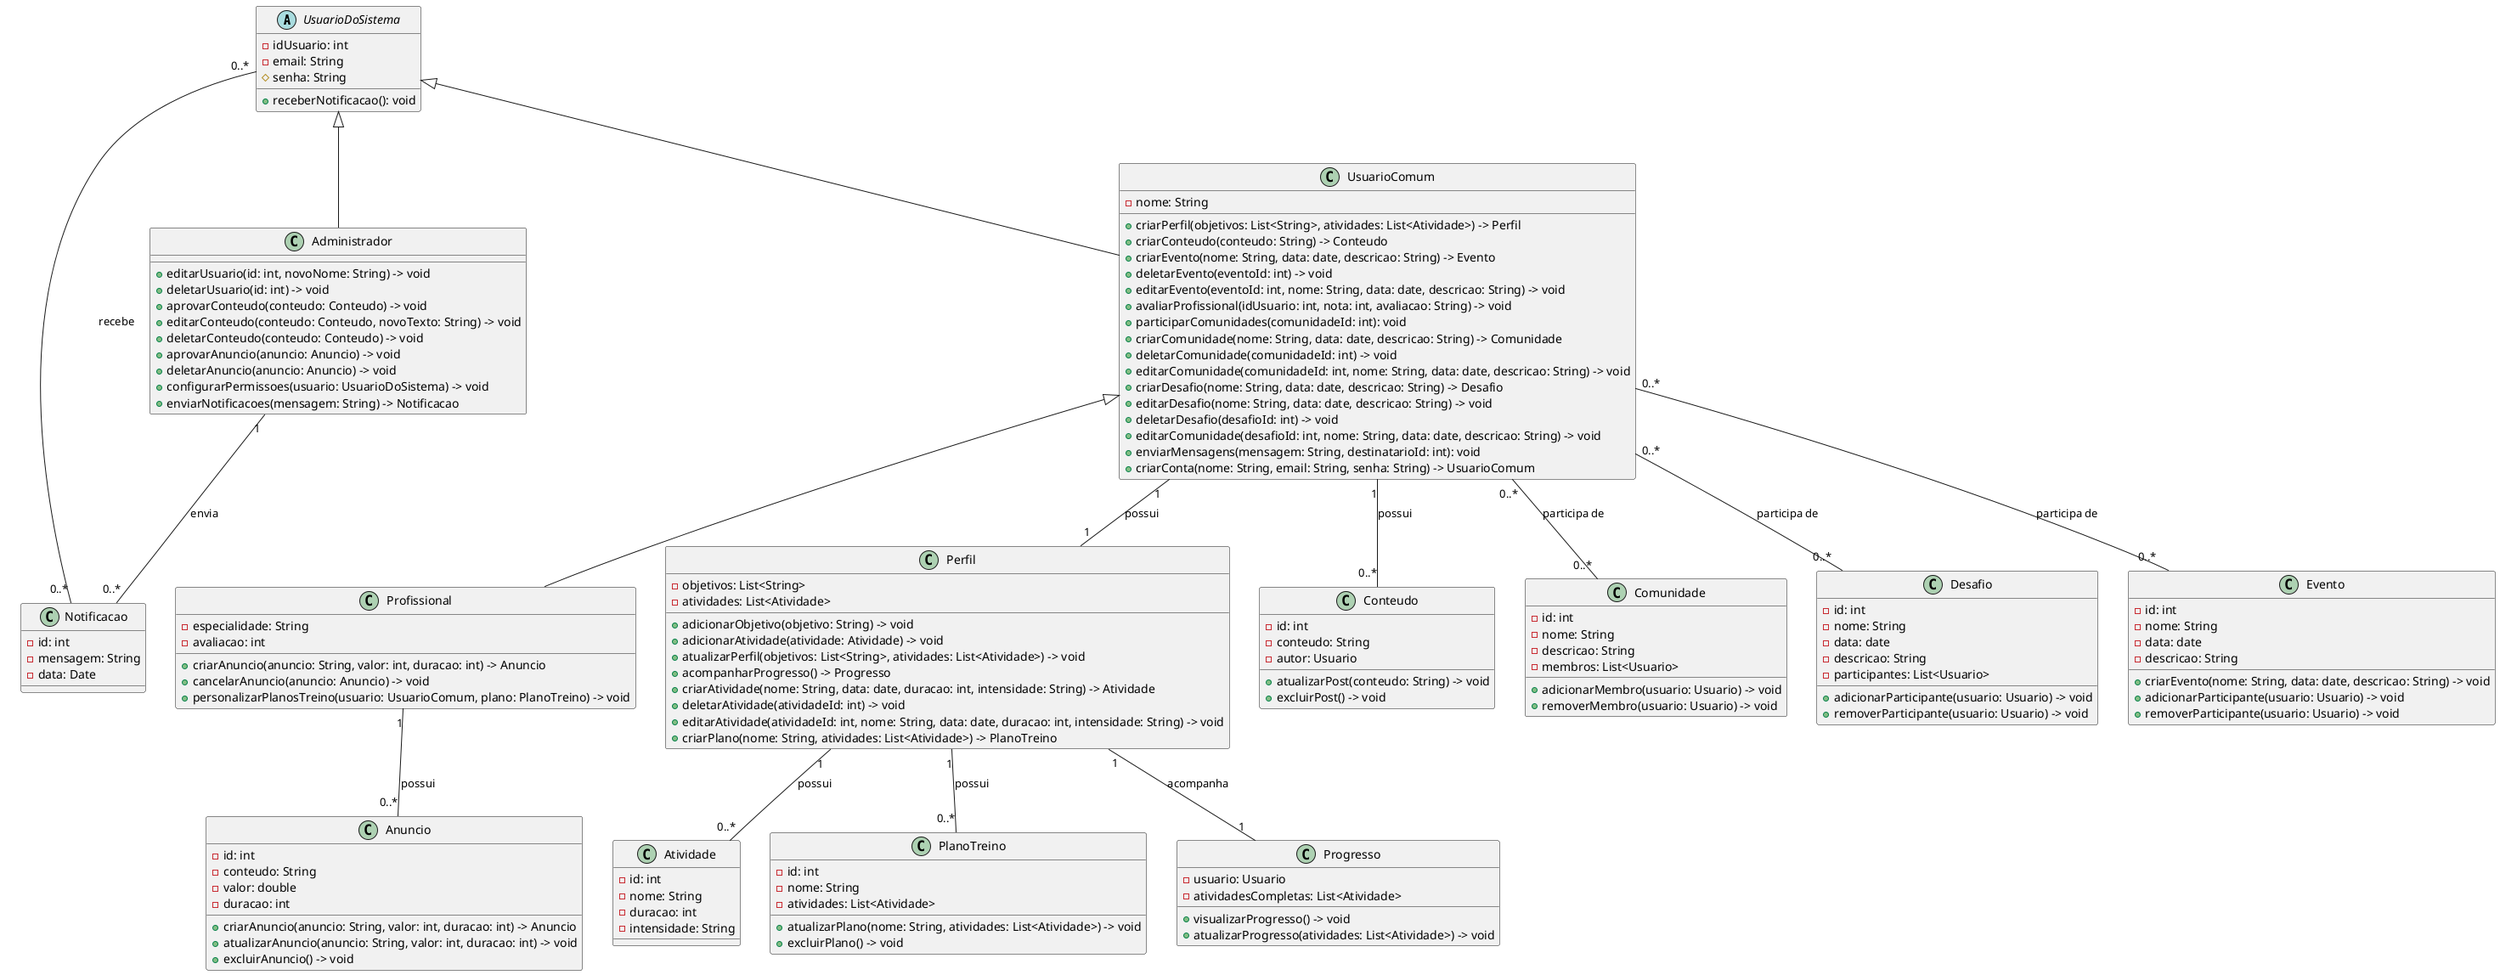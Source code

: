 @startuml

abstract class UsuarioDoSistema {
    - idUsuario: int
    - email: String
    # senha: String
    + receberNotificacao(): void
}

class Administrador extends UsuarioDoSistema {
    + editarUsuario(id: int, novoNome: String) -> void
    + deletarUsuario(id: int) -> void
    + aprovarConteudo(conteudo: Conteudo) -> void
    + editarConteudo(conteudo: Conteudo, novoTexto: String) -> void
    + deletarConteudo(conteudo: Conteudo) -> void
    + aprovarAnuncio(anuncio: Anuncio) -> void
    + deletarAnuncio(anuncio: Anuncio) -> void
    + configurarPermissoes(usuario: UsuarioDoSistema) -> void
    + enviarNotificacoes(mensagem: String) -> Notificacao
}

class UsuarioComum extends UsuarioDoSistema {
    - nome: String
    + criarPerfil(objetivos: List<String>, atividades: List<Atividade>) -> Perfil
    + criarConteudo(conteudo: String) -> Conteudo
    + criarEvento(nome: String, data: date, descricao: String) -> Evento
    + deletarEvento(eventoId: int) -> void
    + editarEvento(eventoId: int, nome: String, data: date, descricao: String) -> void
    + avaliarProfissional(idUsuario: int, nota: int, avaliacao: String) -> void
    + participarComunidades(comunidadeId: int): void
    + criarComunidade(nome: String, data: date, descricao: String) -> Comunidade
    + deletarComunidade(comunidadeId: int) -> void
    + editarComunidade(comunidadeId: int, nome: String, data: date, descricao: String) -> void
    + criarDesafio(nome: String, data: date, descricao: String) -> Desafio
    + editarDesafio(nome: String, data: date, descricao: String) -> void
    + deletarDesafio(desafioId: int) -> void
    + editarComunidade(desafioId: int, nome: String, data: date, descricao: String) -> void
    + enviarMensagens(mensagem: String, destinatarioId: int): void
    + criarConta(nome: String, email: String, senha: String) -> UsuarioComum
}

class Profissional extends UsuarioComum {
    - especialidade: String
    - avaliacao: int
    + criarAnuncio(anuncio: String, valor: int, duracao: int) -> Anuncio
    + cancelarAnuncio(anuncio: Anuncio) -> void
    + personalizarPlanosTreino(usuario: UsuarioComum, plano: PlanoTreino) -> void
}

class Notificacao {
    - id: int
    - mensagem: String
    - data: Date
}

class Perfil {
    - objetivos: List<String>
    - atividades: List<Atividade>
    + adicionarObjetivo(objetivo: String) -> void
    + adicionarAtividade(atividade: Atividade) -> void
    + atualizarPerfil(objetivos: List<String>, atividades: List<Atividade>) -> void
    + acompanharProgresso() -> Progresso
    + criarAtividade(nome: String, data: date, duracao: int, intensidade: String) -> Atividade
    + deletarAtividade(atividadeId: int) -> void
    + editarAtividade(atividadeId: int, nome: String, data: date, duracao: int, intensidade: String) -> void
    + criarPlano(nome: String, atividades: List<Atividade>) -> PlanoTreino
}

class Atividade {
    - id: int
    - nome: String
    - duracao: int
    - intensidade: String
}

class PlanoTreino {
    - id: int
    - nome: String
    - atividades: List<Atividade>
    + atualizarPlano(nome: String, atividades: List<Atividade>) -> void
    + excluirPlano() -> void
}

class Progresso {
    - usuario: Usuario
    - atividadesCompletas: List<Atividade>
    + visualizarProgresso() -> void
    + atualizarProgresso(atividades: List<Atividade>) -> void
}

class Conteudo {
    - id: int
    - conteudo: String
    - autor: Usuario
    + atualizarPost(conteudo: String) -> void
    + excluirPost() -> void
}

class Comunidade {
    - id: int
    - nome: String
    - descricao: String
    - membros: List<Usuario>
    + adicionarMembro(usuario: Usuario) -> void
    + removerMembro(usuario: Usuario) -> void
}

class Desafio {
    - id: int
    - nome: String
    - data: date
    - descricao: String
    - participantes: List<Usuario>
    + adicionarParticipante(usuario: Usuario) -> void
    + removerParticipante(usuario: Usuario) -> void
}

class Evento {
    - id: int
    - nome: String
    - data: date
    - descricao: String
    + criarEvento(nome: String, data: date, descricao: String) -> void
    + adicionarParticipante(usuario: Usuario) -> void
    + removerParticipante(usuario: Usuario) -> void
}

class Anuncio {
    - id: int
    - conteudo: String
    - valor: double
    - duracao: int
    + criarAnuncio(anuncio: String, valor: int, duracao: int) -> Anuncio
    + atualizarAnuncio(anuncio: String, valor: int, duracao: int) -> void
    + excluirAnuncio() -> void
}

UsuarioComum "1" -- "1" Perfil: possui
Perfil "1" -- "1" Progresso: acompanha
Perfil "1" -- "0..*" Atividade: possui
Perfil "1" -- "0..*" PlanoTreino: possui
UsuarioComum "1" -- "0..*" Conteudo: possui
UsuarioComum "0..*" -- "0..*" Comunidade: participa de
UsuarioComum "0..*" -- "0..*" Desafio: participa de
UsuarioComum "0..*" -- "0..*" Evento: participa de
Profissional "1" -- "0..*" Anuncio: possui
UsuarioDoSistema "0..*" -- "0..*" Notificacao: recebe
Administrador "1" -- "0..*" Notificacao: envia

@enduml